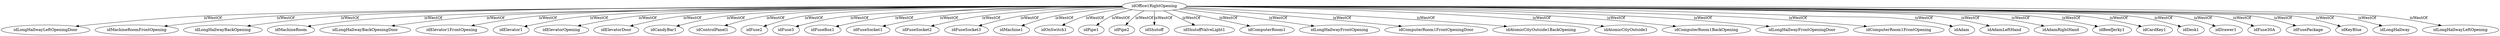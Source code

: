 strict digraph  {
idOffice1RightOpening [node_type=entity_node];
idLongHallwayLeftOpeningDoor [node_type=entity_node];
idMachineRoomFrontOpening [node_type=entity_node];
idLongHallwayBackOpening [node_type=entity_node];
idMachineRoom [node_type=entity_node];
idLongHallwayBackOpeningDoor [node_type=entity_node];
idElevator1FrontOpening [node_type=entity_node];
idElevator1 [node_type=entity_node];
idElevatorOpening [node_type=entity_node];
idElevatorDoor [node_type=entity_node];
idCandyBar1 [node_type=entity_node];
idControlPanel1 [node_type=entity_node];
idFuse2 [node_type=entity_node];
idFuse3 [node_type=entity_node];
idFuseBox1 [node_type=entity_node];
idFuseSocket1 [node_type=entity_node];
idFuseSocket2 [node_type=entity_node];
idFuseSocket3 [node_type=entity_node];
idMachine1 [node_type=entity_node];
idOnSwitch1 [node_type=entity_node];
idPipe1 [node_type=entity_node];
idPipe2 [node_type=entity_node];
idShutoff [node_type=entity_node];
idShutoffValveLight1 [node_type=entity_node];
idComputerRoom1 [node_type=entity_node];
idLongHallwayFrontOpening [node_type=entity_node];
idComputerRoom1FrontOpeningDoor [node_type=entity_node];
idAtomicCityOutside1BackOpening [node_type=entity_node];
idAtomicCityOutside1 [node_type=entity_node];
idComputerRoom1BackOpening [node_type=entity_node];
idLongHallwayFrontOpeningDoor [node_type=entity_node];
idComputerRoom1FrontOpening [node_type=entity_node];
idAdam [node_type=entity_node];
idAdamLeftHand [node_type=entity_node];
idAdamRightHand [node_type=entity_node];
idBeefJerky1 [node_type=entity_node];
idCardKey1 [node_type=entity_node];
idDesk1 [node_type=entity_node];
idDrawer1 [node_type=entity_node];
idFuse30A [node_type=entity_node];
idFusePackage [node_type=entity_node];
idKeyBlue [node_type=entity_node];
idLongHallway [node_type=entity_node];
idLongHallwayLeftOpening [node_type=entity_node];
idOffice1RightOpening -> idLongHallwayLeftOpeningDoor  [edge_type=relationship, label=isWestOf];
idOffice1RightOpening -> idMachineRoomFrontOpening  [edge_type=relationship, label=isWestOf];
idOffice1RightOpening -> idLongHallwayBackOpening  [edge_type=relationship, label=isWestOf];
idOffice1RightOpening -> idMachineRoom  [edge_type=relationship, label=isWestOf];
idOffice1RightOpening -> idLongHallwayBackOpeningDoor  [edge_type=relationship, label=isWestOf];
idOffice1RightOpening -> idElevator1FrontOpening  [edge_type=relationship, label=isWestOf];
idOffice1RightOpening -> idElevator1  [edge_type=relationship, label=isWestOf];
idOffice1RightOpening -> idElevatorOpening  [edge_type=relationship, label=isWestOf];
idOffice1RightOpening -> idElevatorDoor  [edge_type=relationship, label=isWestOf];
idOffice1RightOpening -> idCandyBar1  [edge_type=relationship, label=isWestOf];
idOffice1RightOpening -> idControlPanel1  [edge_type=relationship, label=isWestOf];
idOffice1RightOpening -> idFuse2  [edge_type=relationship, label=isWestOf];
idOffice1RightOpening -> idFuse3  [edge_type=relationship, label=isWestOf];
idOffice1RightOpening -> idFuseBox1  [edge_type=relationship, label=isWestOf];
idOffice1RightOpening -> idFuseSocket1  [edge_type=relationship, label=isWestOf];
idOffice1RightOpening -> idFuseSocket2  [edge_type=relationship, label=isWestOf];
idOffice1RightOpening -> idFuseSocket3  [edge_type=relationship, label=isWestOf];
idOffice1RightOpening -> idMachine1  [edge_type=relationship, label=isWestOf];
idOffice1RightOpening -> idOnSwitch1  [edge_type=relationship, label=isWestOf];
idOffice1RightOpening -> idPipe1  [edge_type=relationship, label=isWestOf];
idOffice1RightOpening -> idPipe2  [edge_type=relationship, label=isWestOf];
idOffice1RightOpening -> idShutoff  [edge_type=relationship, label=isWestOf];
idOffice1RightOpening -> idShutoffValveLight1  [edge_type=relationship, label=isWestOf];
idOffice1RightOpening -> idComputerRoom1  [edge_type=relationship, label=isWestOf];
idOffice1RightOpening -> idLongHallwayFrontOpening  [edge_type=relationship, label=isWestOf];
idOffice1RightOpening -> idComputerRoom1FrontOpeningDoor  [edge_type=relationship, label=isWestOf];
idOffice1RightOpening -> idAtomicCityOutside1BackOpening  [edge_type=relationship, label=isWestOf];
idOffice1RightOpening -> idAtomicCityOutside1  [edge_type=relationship, label=isWestOf];
idOffice1RightOpening -> idComputerRoom1BackOpening  [edge_type=relationship, label=isWestOf];
idOffice1RightOpening -> idLongHallwayFrontOpeningDoor  [edge_type=relationship, label=isWestOf];
idOffice1RightOpening -> idComputerRoom1FrontOpening  [edge_type=relationship, label=isWestOf];
idOffice1RightOpening -> idAdam  [edge_type=relationship, label=isWestOf];
idOffice1RightOpening -> idAdamLeftHand  [edge_type=relationship, label=isWestOf];
idOffice1RightOpening -> idAdamRightHand  [edge_type=relationship, label=isWestOf];
idOffice1RightOpening -> idBeefJerky1  [edge_type=relationship, label=isWestOf];
idOffice1RightOpening -> idCardKey1  [edge_type=relationship, label=isWestOf];
idOffice1RightOpening -> idDesk1  [edge_type=relationship, label=isWestOf];
idOffice1RightOpening -> idDrawer1  [edge_type=relationship, label=isWestOf];
idOffice1RightOpening -> idFuse30A  [edge_type=relationship, label=isWestOf];
idOffice1RightOpening -> idFusePackage  [edge_type=relationship, label=isWestOf];
idOffice1RightOpening -> idKeyBlue  [edge_type=relationship, label=isWestOf];
idOffice1RightOpening -> idLongHallway  [edge_type=relationship, label=isWestOf];
idOffice1RightOpening -> idLongHallwayLeftOpening  [edge_type=relationship, label=isWestOf];
}
